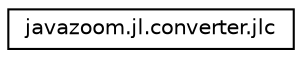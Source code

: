 digraph "Graphical Class Hierarchy"
{
 // LATEX_PDF_SIZE
  edge [fontname="Helvetica",fontsize="10",labelfontname="Helvetica",labelfontsize="10"];
  node [fontname="Helvetica",fontsize="10",shape=record];
  rankdir="LR";
  Node0 [label="javazoom.jl.converter.jlc",height=0.2,width=0.4,color="black", fillcolor="white", style="filled",URL="$classjavazoom_1_1jl_1_1converter_1_1jlc.html",tooltip=" "];
}
